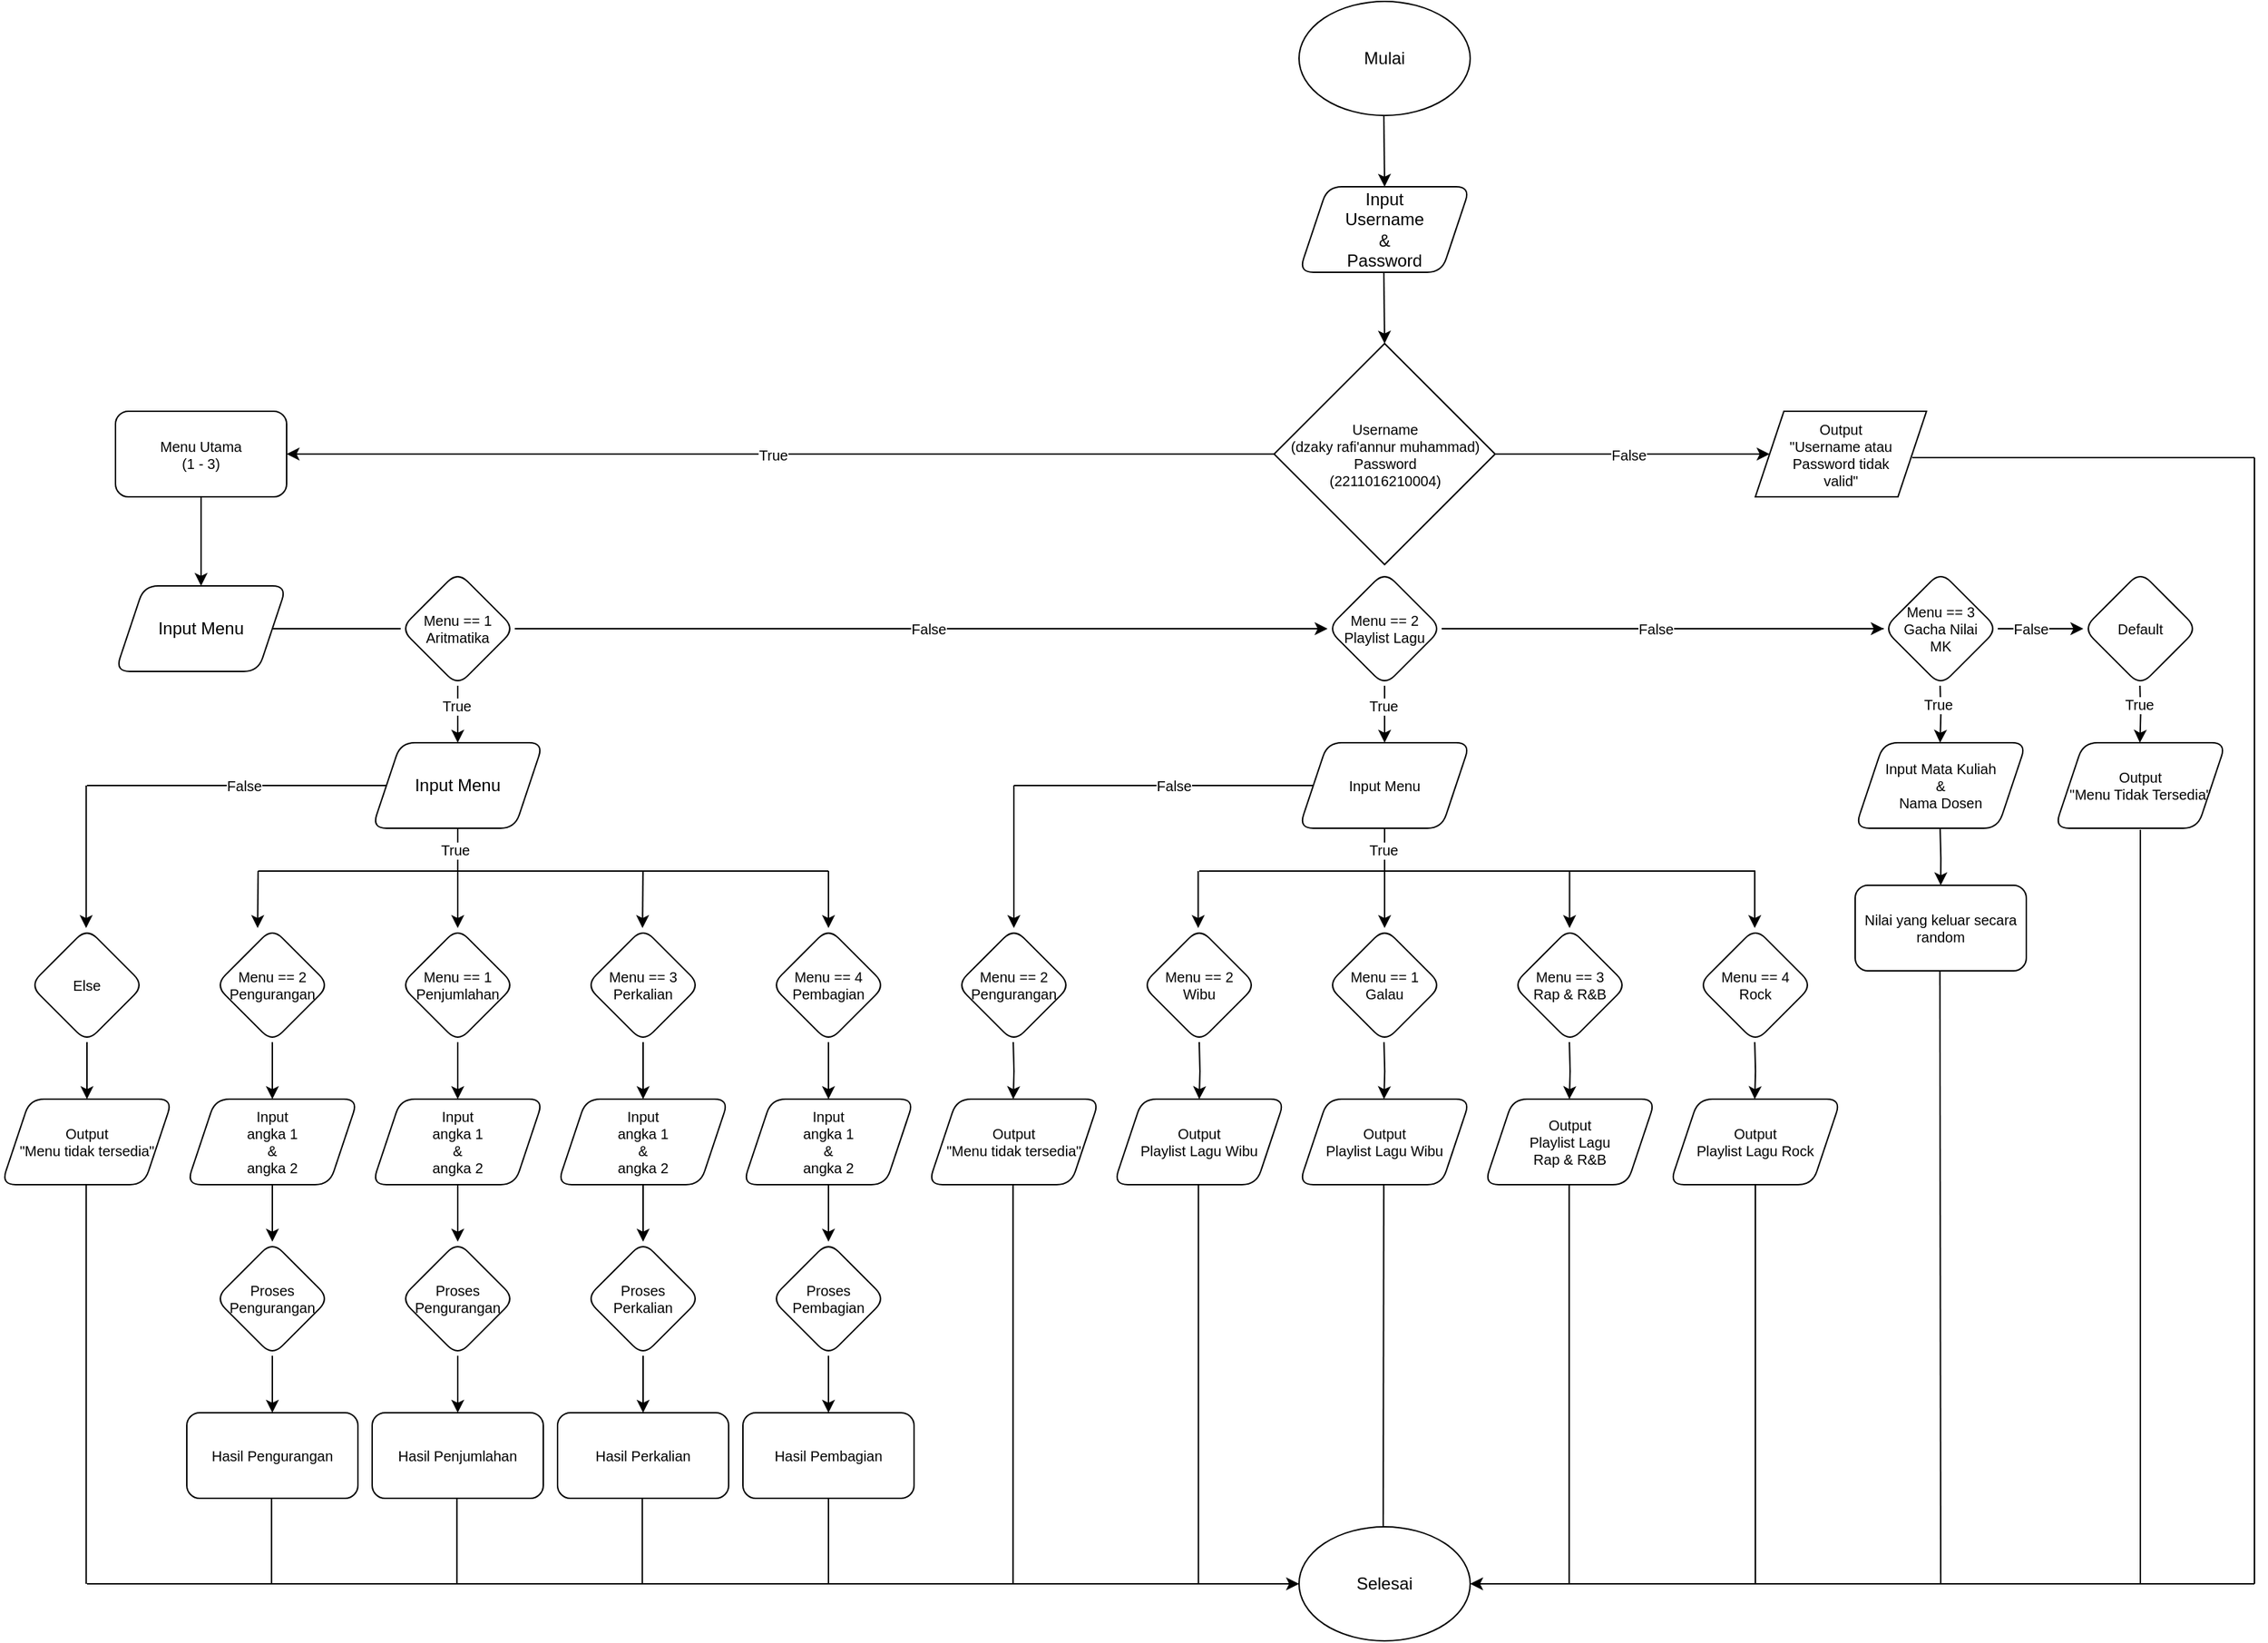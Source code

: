 <mxfile version="20.4.0" type="github">
  <diagram id="619u8XmQAOIZvu5HOyKQ" name="Page-1">
    <mxGraphModel dx="845" dy="1913" grid="1" gridSize="10" guides="1" tooltips="1" connect="1" arrows="1" fold="1" page="1" pageScale="1" pageWidth="850" pageHeight="1100" math="0" shadow="0">
      <root>
        <mxCell id="0" />
        <mxCell id="1" parent="0" />
        <mxCell id="bt_qDzs2_kp6tkQ8OhXv-4" value="Mulai" style="ellipse;whiteSpace=wrap;html=1;" vertex="1" parent="1">
          <mxGeometry x="1130" y="-1090" width="120" height="80" as="geometry" />
        </mxCell>
        <mxCell id="bt_qDzs2_kp6tkQ8OhXv-6" value="" style="endArrow=classic;html=1;rounded=0;" edge="1" parent="1">
          <mxGeometry width="50" height="50" relative="1" as="geometry">
            <mxPoint x="1189.47" y="-1010" as="sourcePoint" />
            <mxPoint x="1190" y="-960" as="targetPoint" />
          </mxGeometry>
        </mxCell>
        <mxCell id="bt_qDzs2_kp6tkQ8OhXv-85" value="" style="edgeStyle=orthogonalEdgeStyle;rounded=0;orthogonalLoop=1;jettySize=auto;html=1;fontSize=10;" edge="1" parent="1" source="bt_qDzs2_kp6tkQ8OhXv-7" target="bt_qDzs2_kp6tkQ8OhXv-11">
          <mxGeometry relative="1" as="geometry" />
        </mxCell>
        <mxCell id="bt_qDzs2_kp6tkQ8OhXv-172" value="True" style="edgeLabel;html=1;align=center;verticalAlign=middle;resizable=0;points=[];fontSize=10;" vertex="1" connectable="0" parent="bt_qDzs2_kp6tkQ8OhXv-85">
          <mxGeometry x="0.098" y="1" relative="1" as="geometry">
            <mxPoint x="28" y="-1" as="offset" />
          </mxGeometry>
        </mxCell>
        <mxCell id="bt_qDzs2_kp6tkQ8OhXv-177" value="" style="edgeStyle=orthogonalEdgeStyle;rounded=0;orthogonalLoop=1;jettySize=auto;html=1;fontSize=10;" edge="1" parent="1" source="bt_qDzs2_kp6tkQ8OhXv-7" target="bt_qDzs2_kp6tkQ8OhXv-176">
          <mxGeometry relative="1" as="geometry" />
        </mxCell>
        <mxCell id="bt_qDzs2_kp6tkQ8OhXv-179" value="&lt;font style=&quot;font-size: 10px;&quot;&gt;False&lt;/font&gt;" style="edgeLabel;html=1;align=center;verticalAlign=middle;resizable=0;points=[];fontSize=8;" vertex="1" connectable="0" parent="bt_qDzs2_kp6tkQ8OhXv-177">
          <mxGeometry x="0.091" y="-1" relative="1" as="geometry">
            <mxPoint x="-12" y="-1" as="offset" />
          </mxGeometry>
        </mxCell>
        <mxCell id="bt_qDzs2_kp6tkQ8OhXv-7" value="Username&lt;br&gt;(dzaky rafi&#39;annur muhammad)&lt;br&gt;Password&lt;br&gt;(2211016210004)" style="rhombus;whiteSpace=wrap;html=1;fontSize=10;" vertex="1" parent="1">
          <mxGeometry x="1112.5" y="-850" width="155" height="155" as="geometry" />
        </mxCell>
        <mxCell id="bt_qDzs2_kp6tkQ8OhXv-10" value="" style="endArrow=classic;html=1;rounded=0;" edge="1" parent="1">
          <mxGeometry width="50" height="50" relative="1" as="geometry">
            <mxPoint x="1189.47" y="-900" as="sourcePoint" />
            <mxPoint x="1190" y="-850" as="targetPoint" />
          </mxGeometry>
        </mxCell>
        <mxCell id="bt_qDzs2_kp6tkQ8OhXv-86" value="" style="edgeStyle=orthogonalEdgeStyle;rounded=0;orthogonalLoop=1;jettySize=auto;html=1;fontSize=10;" edge="1" parent="1" source="bt_qDzs2_kp6tkQ8OhXv-11" target="bt_qDzs2_kp6tkQ8OhXv-20">
          <mxGeometry relative="1" as="geometry" />
        </mxCell>
        <mxCell id="bt_qDzs2_kp6tkQ8OhXv-11" value="Menu Utama&lt;br&gt;(1 - 3)" style="rounded=1;whiteSpace=wrap;html=1;fontSize=10;" vertex="1" parent="1">
          <mxGeometry x="300" y="-802.5" width="120" height="60" as="geometry" />
        </mxCell>
        <mxCell id="bt_qDzs2_kp6tkQ8OhXv-20" value="&lt;span style=&quot;font-size: 12px;&quot;&gt;Input Menu&lt;/span&gt;" style="shape=parallelogram;perimeter=parallelogramPerimeter;whiteSpace=wrap;html=1;fixedSize=1;fontSize=10;rounded=1;" vertex="1" parent="1">
          <mxGeometry x="300" y="-680" width="120" height="60" as="geometry" />
        </mxCell>
        <mxCell id="bt_qDzs2_kp6tkQ8OhXv-22" value="&lt;span style=&quot;font-size: 12px;&quot;&gt;Input&lt;/span&gt;&lt;br style=&quot;font-size: 12px;&quot;&gt;&lt;span style=&quot;font-size: 12px;&quot;&gt;Username&lt;/span&gt;&lt;br style=&quot;font-size: 12px;&quot;&gt;&lt;span style=&quot;font-size: 12px;&quot;&gt;&amp;amp;&lt;/span&gt;&lt;br style=&quot;font-size: 12px;&quot;&gt;&lt;span style=&quot;font-size: 12px;&quot;&gt;Password&lt;/span&gt;" style="shape=parallelogram;perimeter=parallelogramPerimeter;whiteSpace=wrap;html=1;fixedSize=1;fontSize=10;rounded=1;" vertex="1" parent="1">
          <mxGeometry x="1130" y="-960" width="120" height="60" as="geometry" />
        </mxCell>
        <mxCell id="bt_qDzs2_kp6tkQ8OhXv-82" value="" style="edgeStyle=orthogonalEdgeStyle;rounded=0;orthogonalLoop=1;jettySize=auto;html=1;fontSize=10;" edge="1" parent="1" source="bt_qDzs2_kp6tkQ8OhXv-23" target="bt_qDzs2_kp6tkQ8OhXv-67">
          <mxGeometry relative="1" as="geometry" />
        </mxCell>
        <mxCell id="bt_qDzs2_kp6tkQ8OhXv-142" value="False" style="edgeLabel;html=1;align=center;verticalAlign=middle;resizable=0;points=[];fontSize=10;" vertex="1" connectable="0" parent="bt_qDzs2_kp6tkQ8OhXv-82">
          <mxGeometry x="-0.407" y="2" relative="1" as="geometry">
            <mxPoint x="121" y="2" as="offset" />
          </mxGeometry>
        </mxCell>
        <mxCell id="bt_qDzs2_kp6tkQ8OhXv-23" value="Menu == 1&lt;br&gt;Aritmatika" style="rhombus;whiteSpace=wrap;html=1;fontSize=10;rounded=1;" vertex="1" parent="1">
          <mxGeometry x="500" y="-690" width="80" height="80" as="geometry" />
        </mxCell>
        <mxCell id="bt_qDzs2_kp6tkQ8OhXv-71" value="" style="edgeStyle=orthogonalEdgeStyle;rounded=0;orthogonalLoop=1;jettySize=auto;html=1;fontSize=10;" edge="1" parent="1" source="bt_qDzs2_kp6tkQ8OhXv-67" target="bt_qDzs2_kp6tkQ8OhXv-70">
          <mxGeometry relative="1" as="geometry" />
        </mxCell>
        <mxCell id="bt_qDzs2_kp6tkQ8OhXv-168" value="" style="edgeStyle=orthogonalEdgeStyle;rounded=0;orthogonalLoop=1;jettySize=auto;html=1;fontSize=10;" edge="1" parent="1" source="bt_qDzs2_kp6tkQ8OhXv-70" target="bt_qDzs2_kp6tkQ8OhXv-167">
          <mxGeometry relative="1" as="geometry" />
        </mxCell>
        <mxCell id="bt_qDzs2_kp6tkQ8OhXv-173" value="False" style="edgeLabel;html=1;align=center;verticalAlign=middle;resizable=0;points=[];fontSize=10;" vertex="1" connectable="0" parent="bt_qDzs2_kp6tkQ8OhXv-168">
          <mxGeometry x="0.147" y="-4" relative="1" as="geometry">
            <mxPoint x="-12" y="-4" as="offset" />
          </mxGeometry>
        </mxCell>
        <mxCell id="bt_qDzs2_kp6tkQ8OhXv-70" value="Menu == 3&lt;br&gt;Gacha Nilai&lt;br&gt;MK" style="rhombus;whiteSpace=wrap;html=1;fontSize=10;rounded=1;" vertex="1" parent="1">
          <mxGeometry x="1540" y="-690" width="80" height="80" as="geometry" />
        </mxCell>
        <mxCell id="bt_qDzs2_kp6tkQ8OhXv-134" value="" style="edgeStyle=orthogonalEdgeStyle;rounded=0;orthogonalLoop=1;jettySize=auto;html=1;fontSize=10;" edge="1" parent="1" source="bt_qDzs2_kp6tkQ8OhXv-75" target="bt_qDzs2_kp6tkQ8OhXv-130">
          <mxGeometry relative="1" as="geometry" />
        </mxCell>
        <mxCell id="bt_qDzs2_kp6tkQ8OhXv-156" value="True" style="edgeLabel;html=1;align=center;verticalAlign=middle;resizable=0;points=[];fontSize=10;" vertex="1" connectable="0" parent="bt_qDzs2_kp6tkQ8OhXv-134">
          <mxGeometry x="0.386" y="-1" relative="1" as="geometry">
            <mxPoint y="-34" as="offset" />
          </mxGeometry>
        </mxCell>
        <mxCell id="bt_qDzs2_kp6tkQ8OhXv-75" value="Input Menu" style="shape=parallelogram;perimeter=parallelogramPerimeter;whiteSpace=wrap;html=1;fixedSize=1;fontSize=10;rounded=1;" vertex="1" parent="1">
          <mxGeometry x="1130" y="-570" width="120" height="60" as="geometry" />
        </mxCell>
        <mxCell id="bt_qDzs2_kp6tkQ8OhXv-77" value="Input Mata Kuliah&lt;br&gt;&amp;amp;&lt;br&gt;Nama Dosen" style="shape=parallelogram;perimeter=parallelogramPerimeter;whiteSpace=wrap;html=1;fixedSize=1;fontSize=10;rounded=1;" vertex="1" parent="1">
          <mxGeometry x="1520" y="-570" width="120" height="60" as="geometry" />
        </mxCell>
        <mxCell id="bt_qDzs2_kp6tkQ8OhXv-81" value="" style="edgeStyle=orthogonalEdgeStyle;rounded=0;orthogonalLoop=1;jettySize=auto;html=1;fontSize=10;" edge="1" parent="1" source="bt_qDzs2_kp6tkQ8OhXv-67" target="bt_qDzs2_kp6tkQ8OhXv-75">
          <mxGeometry relative="1" as="geometry" />
        </mxCell>
        <mxCell id="bt_qDzs2_kp6tkQ8OhXv-181" value="True" style="edgeLabel;html=1;align=center;verticalAlign=middle;resizable=0;points=[];fontSize=10;" vertex="1" connectable="0" parent="bt_qDzs2_kp6tkQ8OhXv-81">
          <mxGeometry x="-0.257" y="1" relative="1" as="geometry">
            <mxPoint x="-2" y="-1" as="offset" />
          </mxGeometry>
        </mxCell>
        <mxCell id="bt_qDzs2_kp6tkQ8OhXv-67" value="Menu == 2&lt;br&gt;Playlist Lagu" style="rhombus;whiteSpace=wrap;html=1;fontSize=10;rounded=1;" vertex="1" parent="1">
          <mxGeometry x="1150" y="-690" width="80" height="80" as="geometry" />
        </mxCell>
        <mxCell id="bt_qDzs2_kp6tkQ8OhXv-80" value="" style="edgeStyle=orthogonalEdgeStyle;rounded=0;orthogonalLoop=1;jettySize=auto;html=1;fontSize=10;endArrow=none;" edge="1" parent="1" source="bt_qDzs2_kp6tkQ8OhXv-70" target="bt_qDzs2_kp6tkQ8OhXv-67">
          <mxGeometry relative="1" as="geometry">
            <mxPoint x="840" y="-620" as="sourcePoint" />
            <mxPoint x="670" y="-370" as="targetPoint" />
          </mxGeometry>
        </mxCell>
        <mxCell id="bt_qDzs2_kp6tkQ8OhXv-143" value="False" style="edgeLabel;html=1;align=center;verticalAlign=middle;resizable=0;points=[];fontSize=10;" vertex="1" connectable="0" parent="bt_qDzs2_kp6tkQ8OhXv-80">
          <mxGeometry x="0.415" y="1" relative="1" as="geometry">
            <mxPoint x="59" y="-1" as="offset" />
          </mxGeometry>
        </mxCell>
        <mxCell id="bt_qDzs2_kp6tkQ8OhXv-89" value="" style="edgeStyle=orthogonalEdgeStyle;rounded=0;orthogonalLoop=1;jettySize=auto;html=1;fontSize=10;" edge="1" parent="1" source="bt_qDzs2_kp6tkQ8OhXv-87" target="bt_qDzs2_kp6tkQ8OhXv-88">
          <mxGeometry relative="1" as="geometry" />
        </mxCell>
        <mxCell id="bt_qDzs2_kp6tkQ8OhXv-145" value="True" style="edgeLabel;html=1;align=center;verticalAlign=middle;resizable=0;points=[];fontSize=10;" vertex="1" connectable="0" parent="bt_qDzs2_kp6tkQ8OhXv-89">
          <mxGeometry x="0.301" y="1" relative="1" as="geometry">
            <mxPoint x="-3" y="-31" as="offset" />
          </mxGeometry>
        </mxCell>
        <mxCell id="bt_qDzs2_kp6tkQ8OhXv-87" value="&lt;span style=&quot;font-size: 12px;&quot;&gt;Input Menu&lt;/span&gt;" style="shape=parallelogram;perimeter=parallelogramPerimeter;whiteSpace=wrap;html=1;fixedSize=1;fontSize=10;rounded=1;" vertex="1" parent="1">
          <mxGeometry x="480" y="-570" width="120" height="60" as="geometry" />
        </mxCell>
        <mxCell id="bt_qDzs2_kp6tkQ8OhXv-109" value="" style="edgeStyle=orthogonalEdgeStyle;rounded=0;orthogonalLoop=1;jettySize=auto;html=1;fontSize=10;" edge="1" parent="1" source="bt_qDzs2_kp6tkQ8OhXv-88" target="bt_qDzs2_kp6tkQ8OhXv-106">
          <mxGeometry relative="1" as="geometry" />
        </mxCell>
        <mxCell id="bt_qDzs2_kp6tkQ8OhXv-88" value="Menu == 1&lt;br&gt;Penjumlahan" style="rhombus;whiteSpace=wrap;html=1;fontSize=10;rounded=1;" vertex="1" parent="1">
          <mxGeometry x="500" y="-440" width="80" height="80" as="geometry" />
        </mxCell>
        <mxCell id="bt_qDzs2_kp6tkQ8OhXv-105" value="" style="edgeStyle=orthogonalEdgeStyle;rounded=0;orthogonalLoop=1;jettySize=auto;html=1;fontSize=10;" edge="1" parent="1" source="bt_qDzs2_kp6tkQ8OhXv-90" target="bt_qDzs2_kp6tkQ8OhXv-104">
          <mxGeometry relative="1" as="geometry" />
        </mxCell>
        <mxCell id="bt_qDzs2_kp6tkQ8OhXv-90" value="Menu == 2&lt;br&gt;Pengurangan" style="rhombus;whiteSpace=wrap;html=1;fontSize=10;rounded=1;" vertex="1" parent="1">
          <mxGeometry x="370" y="-440" width="80" height="80" as="geometry" />
        </mxCell>
        <mxCell id="bt_qDzs2_kp6tkQ8OhXv-110" value="" style="edgeStyle=orthogonalEdgeStyle;rounded=0;orthogonalLoop=1;jettySize=auto;html=1;fontSize=10;" edge="1" parent="1" source="bt_qDzs2_kp6tkQ8OhXv-91" target="bt_qDzs2_kp6tkQ8OhXv-107">
          <mxGeometry relative="1" as="geometry" />
        </mxCell>
        <mxCell id="bt_qDzs2_kp6tkQ8OhXv-91" value="Menu == 3&lt;br&gt;Perkalian" style="rhombus;whiteSpace=wrap;html=1;fontSize=10;rounded=1;" vertex="1" parent="1">
          <mxGeometry x="630" y="-440" width="80" height="80" as="geometry" />
        </mxCell>
        <mxCell id="bt_qDzs2_kp6tkQ8OhXv-147" value="" style="edgeStyle=orthogonalEdgeStyle;rounded=0;orthogonalLoop=1;jettySize=auto;html=1;fontSize=10;" edge="1" parent="1" source="bt_qDzs2_kp6tkQ8OhXv-92" target="bt_qDzs2_kp6tkQ8OhXv-146">
          <mxGeometry relative="1" as="geometry" />
        </mxCell>
        <mxCell id="bt_qDzs2_kp6tkQ8OhXv-92" value="Else" style="rhombus;whiteSpace=wrap;html=1;fontSize=10;rounded=1;" vertex="1" parent="1">
          <mxGeometry x="240" y="-440" width="80" height="80" as="geometry" />
        </mxCell>
        <mxCell id="bt_qDzs2_kp6tkQ8OhXv-111" value="" style="edgeStyle=orthogonalEdgeStyle;rounded=0;orthogonalLoop=1;jettySize=auto;html=1;fontSize=10;" edge="1" parent="1" source="bt_qDzs2_kp6tkQ8OhXv-93" target="bt_qDzs2_kp6tkQ8OhXv-108">
          <mxGeometry relative="1" as="geometry" />
        </mxCell>
        <mxCell id="bt_qDzs2_kp6tkQ8OhXv-93" value="Menu == 4&lt;br&gt;Pembagian" style="rhombus;whiteSpace=wrap;html=1;fontSize=10;rounded=1;" vertex="1" parent="1">
          <mxGeometry x="760" y="-440" width="80" height="80" as="geometry" />
        </mxCell>
        <mxCell id="bt_qDzs2_kp6tkQ8OhXv-94" value="" style="endArrow=none;html=1;rounded=0;fontSize=10;" edge="1" parent="1">
          <mxGeometry width="50" height="50" relative="1" as="geometry">
            <mxPoint x="400" y="-480" as="sourcePoint" />
            <mxPoint x="800" y="-480" as="targetPoint" />
          </mxGeometry>
        </mxCell>
        <mxCell id="bt_qDzs2_kp6tkQ8OhXv-96" value="" style="endArrow=classic;html=1;rounded=0;fontSize=10;entryX=0.5;entryY=0;entryDx=0;entryDy=0;" edge="1" parent="1" target="bt_qDzs2_kp6tkQ8OhXv-93">
          <mxGeometry width="50" height="50" relative="1" as="geometry">
            <mxPoint x="800" y="-480" as="sourcePoint" />
            <mxPoint x="860" y="-590" as="targetPoint" />
          </mxGeometry>
        </mxCell>
        <mxCell id="bt_qDzs2_kp6tkQ8OhXv-97" value="" style="endArrow=classic;html=1;rounded=0;fontSize=10;entryX=0.5;entryY=0;entryDx=0;entryDy=0;" edge="1" parent="1">
          <mxGeometry width="50" height="50" relative="1" as="geometry">
            <mxPoint x="669.92" y="-480" as="sourcePoint" />
            <mxPoint x="669.58" y="-440" as="targetPoint" />
          </mxGeometry>
        </mxCell>
        <mxCell id="bt_qDzs2_kp6tkQ8OhXv-98" value="" style="endArrow=classic;html=1;rounded=0;fontSize=10;entryX=0.5;entryY=0;entryDx=0;entryDy=0;" edge="1" parent="1">
          <mxGeometry width="50" height="50" relative="1" as="geometry">
            <mxPoint x="400" y="-480" as="sourcePoint" />
            <mxPoint x="399.66" y="-440" as="targetPoint" />
          </mxGeometry>
        </mxCell>
        <mxCell id="bt_qDzs2_kp6tkQ8OhXv-99" value="" style="endArrow=none;html=1;rounded=0;fontSize=10;" edge="1" parent="1">
          <mxGeometry width="50" height="50" relative="1" as="geometry">
            <mxPoint x="280" y="-540" as="sourcePoint" />
            <mxPoint x="490" y="-540" as="targetPoint" />
          </mxGeometry>
        </mxCell>
        <mxCell id="bt_qDzs2_kp6tkQ8OhXv-144" value="False" style="edgeLabel;html=1;align=center;verticalAlign=middle;resizable=0;points=[];fontSize=10;" vertex="1" connectable="0" parent="bt_qDzs2_kp6tkQ8OhXv-99">
          <mxGeometry x="0.407" y="-1" relative="1" as="geometry">
            <mxPoint x="-38" y="-1" as="offset" />
          </mxGeometry>
        </mxCell>
        <mxCell id="bt_qDzs2_kp6tkQ8OhXv-100" value="" style="endArrow=classic;html=1;rounded=0;fontSize=10;entryX=0.5;entryY=0;entryDx=0;entryDy=0;" edge="1" parent="1">
          <mxGeometry width="50" height="50" relative="1" as="geometry">
            <mxPoint x="279.41" y="-540.0" as="sourcePoint" />
            <mxPoint x="279.41" y="-440" as="targetPoint" />
          </mxGeometry>
        </mxCell>
        <mxCell id="bt_qDzs2_kp6tkQ8OhXv-113" value="" style="edgeStyle=orthogonalEdgeStyle;rounded=0;orthogonalLoop=1;jettySize=auto;html=1;fontSize=10;" edge="1" parent="1" source="bt_qDzs2_kp6tkQ8OhXv-104" target="bt_qDzs2_kp6tkQ8OhXv-112">
          <mxGeometry relative="1" as="geometry" />
        </mxCell>
        <mxCell id="bt_qDzs2_kp6tkQ8OhXv-104" value="Input&lt;br&gt;angka 1&lt;br&gt;&amp;amp;&lt;br&gt;angka 2" style="shape=parallelogram;perimeter=parallelogramPerimeter;whiteSpace=wrap;html=1;fixedSize=1;fontSize=10;rounded=1;" vertex="1" parent="1">
          <mxGeometry x="350" y="-320" width="120" height="60" as="geometry" />
        </mxCell>
        <mxCell id="bt_qDzs2_kp6tkQ8OhXv-115" value="" style="edgeStyle=orthogonalEdgeStyle;rounded=0;orthogonalLoop=1;jettySize=auto;html=1;fontSize=10;" edge="1" parent="1" source="bt_qDzs2_kp6tkQ8OhXv-106" target="bt_qDzs2_kp6tkQ8OhXv-114">
          <mxGeometry relative="1" as="geometry" />
        </mxCell>
        <mxCell id="bt_qDzs2_kp6tkQ8OhXv-106" value="Input&lt;br&gt;angka 1&lt;br&gt;&amp;amp;&lt;br&gt;angka 2" style="shape=parallelogram;perimeter=parallelogramPerimeter;whiteSpace=wrap;html=1;fixedSize=1;fontSize=10;rounded=1;" vertex="1" parent="1">
          <mxGeometry x="480" y="-320" width="120" height="60" as="geometry" />
        </mxCell>
        <mxCell id="bt_qDzs2_kp6tkQ8OhXv-118" value="" style="edgeStyle=orthogonalEdgeStyle;rounded=0;orthogonalLoop=1;jettySize=auto;html=1;fontSize=10;" edge="1" parent="1" source="bt_qDzs2_kp6tkQ8OhXv-107" target="bt_qDzs2_kp6tkQ8OhXv-116">
          <mxGeometry relative="1" as="geometry" />
        </mxCell>
        <mxCell id="bt_qDzs2_kp6tkQ8OhXv-107" value="Input&lt;br&gt;angka 1&lt;br&gt;&amp;amp;&lt;br&gt;angka 2" style="shape=parallelogram;perimeter=parallelogramPerimeter;whiteSpace=wrap;html=1;fixedSize=1;fontSize=10;rounded=1;" vertex="1" parent="1">
          <mxGeometry x="610" y="-320" width="120" height="60" as="geometry" />
        </mxCell>
        <mxCell id="bt_qDzs2_kp6tkQ8OhXv-119" value="" style="edgeStyle=orthogonalEdgeStyle;rounded=0;orthogonalLoop=1;jettySize=auto;html=1;fontSize=10;" edge="1" parent="1" source="bt_qDzs2_kp6tkQ8OhXv-108" target="bt_qDzs2_kp6tkQ8OhXv-117">
          <mxGeometry relative="1" as="geometry" />
        </mxCell>
        <mxCell id="bt_qDzs2_kp6tkQ8OhXv-108" value="Input&lt;br&gt;angka 1&lt;br&gt;&amp;amp;&lt;br&gt;angka 2" style="shape=parallelogram;perimeter=parallelogramPerimeter;whiteSpace=wrap;html=1;fixedSize=1;fontSize=10;rounded=1;" vertex="1" parent="1">
          <mxGeometry x="740" y="-320" width="120" height="60" as="geometry" />
        </mxCell>
        <mxCell id="bt_qDzs2_kp6tkQ8OhXv-121" value="" style="edgeStyle=orthogonalEdgeStyle;rounded=0;orthogonalLoop=1;jettySize=auto;html=1;fontSize=10;" edge="1" parent="1" source="bt_qDzs2_kp6tkQ8OhXv-112">
          <mxGeometry relative="1" as="geometry">
            <mxPoint x="410" y="-100" as="targetPoint" />
          </mxGeometry>
        </mxCell>
        <mxCell id="bt_qDzs2_kp6tkQ8OhXv-112" value="Proses&lt;br&gt;Pengurangan" style="rhombus;whiteSpace=wrap;html=1;fontSize=10;rounded=1;" vertex="1" parent="1">
          <mxGeometry x="370" y="-220" width="80" height="80" as="geometry" />
        </mxCell>
        <mxCell id="bt_qDzs2_kp6tkQ8OhXv-125" value="" style="edgeStyle=orthogonalEdgeStyle;rounded=0;orthogonalLoop=1;jettySize=auto;html=1;fontSize=10;" edge="1" parent="1" source="bt_qDzs2_kp6tkQ8OhXv-114">
          <mxGeometry relative="1" as="geometry">
            <mxPoint x="540" y="-100" as="targetPoint" />
          </mxGeometry>
        </mxCell>
        <mxCell id="bt_qDzs2_kp6tkQ8OhXv-114" value="Proses&lt;br&gt;Pengurangan" style="rhombus;whiteSpace=wrap;html=1;fontSize=10;rounded=1;" vertex="1" parent="1">
          <mxGeometry x="500" y="-220" width="80" height="80" as="geometry" />
        </mxCell>
        <mxCell id="bt_qDzs2_kp6tkQ8OhXv-126" value="" style="edgeStyle=orthogonalEdgeStyle;rounded=0;orthogonalLoop=1;jettySize=auto;html=1;fontSize=10;" edge="1" parent="1" source="bt_qDzs2_kp6tkQ8OhXv-116">
          <mxGeometry relative="1" as="geometry">
            <mxPoint x="670" y="-100" as="targetPoint" />
          </mxGeometry>
        </mxCell>
        <mxCell id="bt_qDzs2_kp6tkQ8OhXv-116" value="Proses&lt;br&gt;Perkalian" style="rhombus;whiteSpace=wrap;html=1;fontSize=10;rounded=1;" vertex="1" parent="1">
          <mxGeometry x="630" y="-220" width="80" height="80" as="geometry" />
        </mxCell>
        <mxCell id="bt_qDzs2_kp6tkQ8OhXv-127" value="" style="edgeStyle=orthogonalEdgeStyle;rounded=0;orthogonalLoop=1;jettySize=auto;html=1;fontSize=10;" edge="1" parent="1" source="bt_qDzs2_kp6tkQ8OhXv-117">
          <mxGeometry relative="1" as="geometry">
            <mxPoint x="800" y="-100" as="targetPoint" />
          </mxGeometry>
        </mxCell>
        <mxCell id="bt_qDzs2_kp6tkQ8OhXv-117" value="Proses&lt;br&gt;Pembagian" style="rhombus;whiteSpace=wrap;html=1;fontSize=10;rounded=1;" vertex="1" parent="1">
          <mxGeometry x="760" y="-220" width="80" height="80" as="geometry" />
        </mxCell>
        <mxCell id="bt_qDzs2_kp6tkQ8OhXv-120" value="Hasil Pengurangan" style="whiteSpace=wrap;html=1;fontSize=10;rounded=1;" vertex="1" parent="1">
          <mxGeometry x="350" y="-100" width="120" height="60" as="geometry" />
        </mxCell>
        <mxCell id="bt_qDzs2_kp6tkQ8OhXv-122" value="Hasil Penjumlahan" style="whiteSpace=wrap;html=1;fontSize=10;rounded=1;" vertex="1" parent="1">
          <mxGeometry x="480" y="-100" width="120" height="60" as="geometry" />
        </mxCell>
        <mxCell id="bt_qDzs2_kp6tkQ8OhXv-123" value="Hasil Perkalian" style="whiteSpace=wrap;html=1;fontSize=10;rounded=1;" vertex="1" parent="1">
          <mxGeometry x="610" y="-100" width="120" height="60" as="geometry" />
        </mxCell>
        <mxCell id="bt_qDzs2_kp6tkQ8OhXv-124" value="Hasil Pembagian" style="whiteSpace=wrap;html=1;fontSize=10;rounded=1;" vertex="1" parent="1">
          <mxGeometry x="740" y="-100" width="120" height="60" as="geometry" />
        </mxCell>
        <mxCell id="bt_qDzs2_kp6tkQ8OhXv-129" value="" style="endArrow=classic;html=1;rounded=0;fontSize=10;entryX=0.5;entryY=0;entryDx=0;entryDy=0;" edge="1" parent="1" target="bt_qDzs2_kp6tkQ8OhXv-87">
          <mxGeometry width="50" height="50" relative="1" as="geometry">
            <mxPoint x="540" y="-610" as="sourcePoint" />
            <mxPoint x="590" y="-660" as="targetPoint" />
          </mxGeometry>
        </mxCell>
        <mxCell id="bt_qDzs2_kp6tkQ8OhXv-180" value="True" style="edgeLabel;html=1;align=center;verticalAlign=middle;resizable=0;points=[];fontSize=10;" vertex="1" connectable="0" parent="bt_qDzs2_kp6tkQ8OhXv-129">
          <mxGeometry x="-0.3" y="1" relative="1" as="geometry">
            <mxPoint x="-2" as="offset" />
          </mxGeometry>
        </mxCell>
        <mxCell id="bt_qDzs2_kp6tkQ8OhXv-130" value="Menu == 1&lt;br&gt;Galau" style="rhombus;whiteSpace=wrap;html=1;fontSize=10;rounded=1;" vertex="1" parent="1">
          <mxGeometry x="1150" y="-440" width="80" height="80" as="geometry" />
        </mxCell>
        <mxCell id="bt_qDzs2_kp6tkQ8OhXv-131" value="Menu == 2&lt;br&gt;Wibu" style="rhombus;whiteSpace=wrap;html=1;fontSize=10;rounded=1;" vertex="1" parent="1">
          <mxGeometry x="1020" y="-440" width="80" height="80" as="geometry" />
        </mxCell>
        <mxCell id="bt_qDzs2_kp6tkQ8OhXv-132" value="Menu == 3&lt;br&gt;Rap &amp;amp; R&amp;amp;B" style="rhombus;whiteSpace=wrap;html=1;fontSize=10;rounded=1;" vertex="1" parent="1">
          <mxGeometry x="1280" y="-440" width="80" height="80" as="geometry" />
        </mxCell>
        <mxCell id="bt_qDzs2_kp6tkQ8OhXv-133" value="Menu == 4&lt;br&gt;Rock" style="rhombus;whiteSpace=wrap;html=1;fontSize=10;rounded=1;" vertex="1" parent="1">
          <mxGeometry x="1410" y="-440" width="80" height="80" as="geometry" />
        </mxCell>
        <mxCell id="bt_qDzs2_kp6tkQ8OhXv-135" value="" style="endArrow=none;html=1;rounded=0;fontSize=10;" edge="1" parent="1">
          <mxGeometry width="50" height="50" relative="1" as="geometry">
            <mxPoint x="1060" y="-480" as="sourcePoint" />
            <mxPoint x="1450" y="-480.0" as="targetPoint" />
          </mxGeometry>
        </mxCell>
        <mxCell id="bt_qDzs2_kp6tkQ8OhXv-136" value="" style="endArrow=classic;html=1;rounded=0;fontSize=10;entryX=0.5;entryY=0;entryDx=0;entryDy=0;" edge="1" parent="1">
          <mxGeometry width="50" height="50" relative="1" as="geometry">
            <mxPoint x="1059.26" y="-480.0" as="sourcePoint" />
            <mxPoint x="1059.26" y="-440.0" as="targetPoint" />
          </mxGeometry>
        </mxCell>
        <mxCell id="bt_qDzs2_kp6tkQ8OhXv-137" value="" style="endArrow=classic;html=1;rounded=0;fontSize=10;entryX=0.5;entryY=0;entryDx=0;entryDy=0;" edge="1" parent="1">
          <mxGeometry width="50" height="50" relative="1" as="geometry">
            <mxPoint x="1319.71" y="-480.0" as="sourcePoint" />
            <mxPoint x="1319.71" y="-440.0" as="targetPoint" />
          </mxGeometry>
        </mxCell>
        <mxCell id="bt_qDzs2_kp6tkQ8OhXv-138" value="" style="endArrow=classic;html=1;rounded=0;fontSize=10;entryX=0.5;entryY=0;entryDx=0;entryDy=0;" edge="1" parent="1">
          <mxGeometry width="50" height="50" relative="1" as="geometry">
            <mxPoint x="1449.57" y="-480.0" as="sourcePoint" />
            <mxPoint x="1449.57" y="-440.0" as="targetPoint" />
          </mxGeometry>
        </mxCell>
        <mxCell id="bt_qDzs2_kp6tkQ8OhXv-139" value="Menu == 2&lt;br&gt;Pengurangan" style="rhombus;whiteSpace=wrap;html=1;fontSize=10;rounded=1;" vertex="1" parent="1">
          <mxGeometry x="890" y="-440" width="80" height="80" as="geometry" />
        </mxCell>
        <mxCell id="bt_qDzs2_kp6tkQ8OhXv-146" value="Output&lt;br&gt;&quot;Menu tidak tersedia&quot;" style="shape=parallelogram;perimeter=parallelogramPerimeter;whiteSpace=wrap;html=1;fixedSize=1;fontSize=10;rounded=1;" vertex="1" parent="1">
          <mxGeometry x="220" y="-320" width="120" height="60" as="geometry" />
        </mxCell>
        <mxCell id="bt_qDzs2_kp6tkQ8OhXv-148" value="Output&lt;br&gt;&quot;Menu tidak tersedia&quot;" style="shape=parallelogram;perimeter=parallelogramPerimeter;whiteSpace=wrap;html=1;fixedSize=1;fontSize=10;rounded=1;" vertex="1" parent="1">
          <mxGeometry x="870" y="-320" width="120" height="60" as="geometry" />
        </mxCell>
        <mxCell id="bt_qDzs2_kp6tkQ8OhXv-150" value="" style="edgeStyle=orthogonalEdgeStyle;rounded=0;orthogonalLoop=1;jettySize=auto;html=1;fontSize=10;" edge="1" parent="1">
          <mxGeometry relative="1" as="geometry">
            <mxPoint x="929.57" y="-360" as="sourcePoint" />
            <mxPoint x="929.57" y="-320" as="targetPoint" />
          </mxGeometry>
        </mxCell>
        <mxCell id="bt_qDzs2_kp6tkQ8OhXv-151" value="" style="edgeStyle=orthogonalEdgeStyle;rounded=0;orthogonalLoop=1;jettySize=auto;html=1;fontSize=10;" edge="1" parent="1">
          <mxGeometry relative="1" as="geometry">
            <mxPoint x="1060.0" y="-360" as="sourcePoint" />
            <mxPoint x="1060.0" y="-320" as="targetPoint" />
          </mxGeometry>
        </mxCell>
        <mxCell id="bt_qDzs2_kp6tkQ8OhXv-152" value="Output&lt;br&gt;Playlist Lagu Wibu" style="shape=parallelogram;perimeter=parallelogramPerimeter;whiteSpace=wrap;html=1;fixedSize=1;fontSize=10;rounded=1;" vertex="1" parent="1">
          <mxGeometry x="1000" y="-320" width="120" height="60" as="geometry" />
        </mxCell>
        <mxCell id="bt_qDzs2_kp6tkQ8OhXv-153" value="" style="endArrow=none;html=1;rounded=0;fontSize=10;entryX=0;entryY=0.5;entryDx=0;entryDy=0;" edge="1" parent="1" target="bt_qDzs2_kp6tkQ8OhXv-75">
          <mxGeometry width="50" height="50" relative="1" as="geometry">
            <mxPoint x="930" y="-540" as="sourcePoint" />
            <mxPoint x="1120" y="-540" as="targetPoint" />
          </mxGeometry>
        </mxCell>
        <mxCell id="bt_qDzs2_kp6tkQ8OhXv-155" value="False" style="edgeLabel;html=1;align=center;verticalAlign=middle;resizable=0;points=[];fontSize=10;" vertex="1" connectable="0" parent="bt_qDzs2_kp6tkQ8OhXv-153">
          <mxGeometry x="0.191" relative="1" as="geometry">
            <mxPoint x="-13" as="offset" />
          </mxGeometry>
        </mxCell>
        <mxCell id="bt_qDzs2_kp6tkQ8OhXv-154" value="" style="endArrow=classic;html=1;rounded=0;fontSize=10;" edge="1" parent="1" target="bt_qDzs2_kp6tkQ8OhXv-139">
          <mxGeometry width="50" height="50" relative="1" as="geometry">
            <mxPoint x="930" y="-540" as="sourcePoint" />
            <mxPoint x="1060" y="-410" as="targetPoint" />
          </mxGeometry>
        </mxCell>
        <mxCell id="bt_qDzs2_kp6tkQ8OhXv-157" value="Output&lt;br&gt;Playlist Lagu Wibu" style="shape=parallelogram;perimeter=parallelogramPerimeter;whiteSpace=wrap;html=1;fixedSize=1;fontSize=10;rounded=1;" vertex="1" parent="1">
          <mxGeometry x="1130" y="-320" width="120" height="60" as="geometry" />
        </mxCell>
        <mxCell id="bt_qDzs2_kp6tkQ8OhXv-158" value="" style="edgeStyle=orthogonalEdgeStyle;rounded=0;orthogonalLoop=1;jettySize=auto;html=1;fontSize=10;" edge="1" parent="1">
          <mxGeometry relative="1" as="geometry">
            <mxPoint x="1189.57" y="-360" as="sourcePoint" />
            <mxPoint x="1189.57" y="-320" as="targetPoint" />
          </mxGeometry>
        </mxCell>
        <mxCell id="bt_qDzs2_kp6tkQ8OhXv-159" value="Output&lt;br&gt;Playlist Lagu&lt;br&gt;Rap &amp;amp; R&amp;amp;B" style="shape=parallelogram;perimeter=parallelogramPerimeter;whiteSpace=wrap;html=1;fixedSize=1;fontSize=10;rounded=1;" vertex="1" parent="1">
          <mxGeometry x="1260" y="-320" width="120" height="60" as="geometry" />
        </mxCell>
        <mxCell id="bt_qDzs2_kp6tkQ8OhXv-161" value="" style="edgeStyle=orthogonalEdgeStyle;rounded=0;orthogonalLoop=1;jettySize=auto;html=1;fontSize=10;" edge="1" parent="1">
          <mxGeometry relative="1" as="geometry">
            <mxPoint x="1319.57" y="-360" as="sourcePoint" />
            <mxPoint x="1319.57" y="-320" as="targetPoint" />
          </mxGeometry>
        </mxCell>
        <mxCell id="bt_qDzs2_kp6tkQ8OhXv-162" value="" style="edgeStyle=orthogonalEdgeStyle;rounded=0;orthogonalLoop=1;jettySize=auto;html=1;fontSize=10;" edge="1" parent="1">
          <mxGeometry relative="1" as="geometry">
            <mxPoint x="1449.57" y="-360" as="sourcePoint" />
            <mxPoint x="1449.57" y="-320" as="targetPoint" />
          </mxGeometry>
        </mxCell>
        <mxCell id="bt_qDzs2_kp6tkQ8OhXv-163" value="Output&lt;br&gt;Playlist Lagu Rock" style="shape=parallelogram;perimeter=parallelogramPerimeter;whiteSpace=wrap;html=1;fixedSize=1;fontSize=10;rounded=1;" vertex="1" parent="1">
          <mxGeometry x="1390" y="-320" width="120" height="60" as="geometry" />
        </mxCell>
        <mxCell id="bt_qDzs2_kp6tkQ8OhXv-164" value="" style="edgeStyle=orthogonalEdgeStyle;rounded=0;orthogonalLoop=1;jettySize=auto;html=1;fontSize=10;" edge="1" parent="1">
          <mxGeometry relative="1" as="geometry">
            <mxPoint x="1579.57" y="-610.0" as="sourcePoint" />
            <mxPoint x="1579.57" y="-570" as="targetPoint" />
          </mxGeometry>
        </mxCell>
        <mxCell id="bt_qDzs2_kp6tkQ8OhXv-214" value="True" style="edgeLabel;html=1;align=center;verticalAlign=middle;resizable=0;points=[];fontSize=10;" vertex="1" connectable="0" parent="bt_qDzs2_kp6tkQ8OhXv-164">
          <mxGeometry x="0.172" y="-1" relative="1" as="geometry">
            <mxPoint x="-1" y="-10" as="offset" />
          </mxGeometry>
        </mxCell>
        <mxCell id="bt_qDzs2_kp6tkQ8OhXv-166" value="" style="endArrow=none;html=1;rounded=0;fontSize=10;" edge="1" parent="1" source="bt_qDzs2_kp6tkQ8OhXv-20">
          <mxGeometry width="50" height="50" relative="1" as="geometry">
            <mxPoint x="450" y="-600" as="sourcePoint" />
            <mxPoint x="500" y="-650" as="targetPoint" />
          </mxGeometry>
        </mxCell>
        <mxCell id="bt_qDzs2_kp6tkQ8OhXv-167" value="Default" style="rhombus;whiteSpace=wrap;html=1;fontSize=10;rounded=1;" vertex="1" parent="1">
          <mxGeometry x="1680" y="-690" width="80" height="80" as="geometry" />
        </mxCell>
        <mxCell id="bt_qDzs2_kp6tkQ8OhXv-169" value="Output&lt;br&gt;&quot;Menu Tidak Tersedia&quot;" style="shape=parallelogram;perimeter=parallelogramPerimeter;whiteSpace=wrap;html=1;fixedSize=1;fontSize=10;rounded=1;" vertex="1" parent="1">
          <mxGeometry x="1660" y="-570" width="120" height="60" as="geometry" />
        </mxCell>
        <mxCell id="bt_qDzs2_kp6tkQ8OhXv-170" value="Nilai yang keluar secara&lt;br&gt;random" style="whiteSpace=wrap;html=1;fontSize=10;rounded=1;" vertex="1" parent="1">
          <mxGeometry x="1520" y="-470" width="120" height="60" as="geometry" />
        </mxCell>
        <mxCell id="bt_qDzs2_kp6tkQ8OhXv-171" value="" style="edgeStyle=orthogonalEdgeStyle;rounded=0;orthogonalLoop=1;jettySize=auto;html=1;fontSize=10;entryX=0.5;entryY=0;entryDx=0;entryDy=0;" edge="1" parent="1" target="bt_qDzs2_kp6tkQ8OhXv-170">
          <mxGeometry relative="1" as="geometry">
            <mxPoint x="1579.57" y="-510.0" as="sourcePoint" />
            <mxPoint x="1579.57" y="-470" as="targetPoint" />
          </mxGeometry>
        </mxCell>
        <mxCell id="bt_qDzs2_kp6tkQ8OhXv-175" value="" style="edgeStyle=orthogonalEdgeStyle;rounded=0;orthogonalLoop=1;jettySize=auto;html=1;fontSize=10;" edge="1" parent="1">
          <mxGeometry relative="1" as="geometry">
            <mxPoint x="1719.67" y="-610.0" as="sourcePoint" />
            <mxPoint x="1719.67" y="-570" as="targetPoint" />
          </mxGeometry>
        </mxCell>
        <mxCell id="bt_qDzs2_kp6tkQ8OhXv-215" value="True" style="edgeLabel;html=1;align=center;verticalAlign=middle;resizable=0;points=[];fontSize=10;" vertex="1" connectable="0" parent="bt_qDzs2_kp6tkQ8OhXv-175">
          <mxGeometry x="0.22" relative="1" as="geometry">
            <mxPoint x="-1" y="-11" as="offset" />
          </mxGeometry>
        </mxCell>
        <mxCell id="bt_qDzs2_kp6tkQ8OhXv-176" value="Output&lt;br&gt;&quot;Username atau Password tidak&lt;br&gt;valid&quot;" style="shape=parallelogram;perimeter=parallelogramPerimeter;whiteSpace=wrap;html=1;fixedSize=1;fontSize=10;" vertex="1" parent="1">
          <mxGeometry x="1450" y="-802.5" width="120" height="60" as="geometry" />
        </mxCell>
        <mxCell id="bt_qDzs2_kp6tkQ8OhXv-182" value="Selesai" style="ellipse;whiteSpace=wrap;html=1;" vertex="1" parent="1">
          <mxGeometry x="1130" y="-20" width="120" height="80" as="geometry" />
        </mxCell>
        <mxCell id="bt_qDzs2_kp6tkQ8OhXv-200" value="" style="endArrow=none;html=1;rounded=0;fontSize=10;" edge="1" parent="1">
          <mxGeometry width="50" height="50" relative="1" as="geometry">
            <mxPoint x="1720" y="-509.0" as="sourcePoint" />
            <mxPoint x="1720" y="20" as="targetPoint" />
          </mxGeometry>
        </mxCell>
        <mxCell id="bt_qDzs2_kp6tkQ8OhXv-201" value="" style="endArrow=classic;html=1;rounded=0;fontSize=10;entryX=1;entryY=0.5;entryDx=0;entryDy=0;" edge="1" parent="1" target="bt_qDzs2_kp6tkQ8OhXv-182">
          <mxGeometry width="50" height="50" relative="1" as="geometry">
            <mxPoint x="1800" y="20" as="sourcePoint" />
            <mxPoint x="1719.5" y="300.0" as="targetPoint" />
          </mxGeometry>
        </mxCell>
        <mxCell id="bt_qDzs2_kp6tkQ8OhXv-202" value="" style="endArrow=none;html=1;rounded=0;fontSize=10;" edge="1" parent="1">
          <mxGeometry width="50" height="50" relative="1" as="geometry">
            <mxPoint x="1450" y="20" as="sourcePoint" />
            <mxPoint x="1450" y="-260" as="targetPoint" />
          </mxGeometry>
        </mxCell>
        <mxCell id="bt_qDzs2_kp6tkQ8OhXv-203" value="" style="endArrow=none;html=1;rounded=0;fontSize=10;" edge="1" parent="1">
          <mxGeometry width="50" height="50" relative="1" as="geometry">
            <mxPoint x="1580" y="20" as="sourcePoint" />
            <mxPoint x="1579.41" y="-410.0" as="targetPoint" />
          </mxGeometry>
        </mxCell>
        <mxCell id="bt_qDzs2_kp6tkQ8OhXv-204" value="" style="endArrow=none;html=1;rounded=0;fontSize=10;" edge="1" parent="1">
          <mxGeometry width="50" height="50" relative="1" as="geometry">
            <mxPoint x="1319.41" y="20.0" as="sourcePoint" />
            <mxPoint x="1319.41" y="-260.0" as="targetPoint" />
          </mxGeometry>
        </mxCell>
        <mxCell id="bt_qDzs2_kp6tkQ8OhXv-205" value="" style="endArrow=none;html=1;rounded=0;fontSize=10;" edge="1" parent="1">
          <mxGeometry width="50" height="50" relative="1" as="geometry">
            <mxPoint x="1189" y="-20" as="sourcePoint" />
            <mxPoint x="1189.41" y="-260.0" as="targetPoint" />
          </mxGeometry>
        </mxCell>
        <mxCell id="bt_qDzs2_kp6tkQ8OhXv-206" value="" style="endArrow=none;html=1;rounded=0;fontSize=10;" edge="1" parent="1">
          <mxGeometry width="50" height="50" relative="1" as="geometry">
            <mxPoint x="1059.41" y="20.0" as="sourcePoint" />
            <mxPoint x="1059.41" y="-260.0" as="targetPoint" />
          </mxGeometry>
        </mxCell>
        <mxCell id="bt_qDzs2_kp6tkQ8OhXv-207" value="" style="endArrow=none;html=1;rounded=0;fontSize=10;" edge="1" parent="1">
          <mxGeometry width="50" height="50" relative="1" as="geometry">
            <mxPoint x="929.41" y="20.0" as="sourcePoint" />
            <mxPoint x="929.41" y="-260.0" as="targetPoint" />
          </mxGeometry>
        </mxCell>
        <mxCell id="bt_qDzs2_kp6tkQ8OhXv-208" value="" style="endArrow=none;html=1;rounded=0;fontSize=10;" edge="1" parent="1">
          <mxGeometry width="50" height="50" relative="1" as="geometry">
            <mxPoint x="800" y="20" as="sourcePoint" />
            <mxPoint x="800" y="-40" as="targetPoint" />
          </mxGeometry>
        </mxCell>
        <mxCell id="bt_qDzs2_kp6tkQ8OhXv-209" value="" style="endArrow=none;html=1;rounded=0;fontSize=10;" edge="1" parent="1">
          <mxGeometry width="50" height="50" relative="1" as="geometry">
            <mxPoint x="669.41" y="20.0" as="sourcePoint" />
            <mxPoint x="669.41" y="-40.0" as="targetPoint" />
          </mxGeometry>
        </mxCell>
        <mxCell id="bt_qDzs2_kp6tkQ8OhXv-210" value="" style="endArrow=none;html=1;rounded=0;fontSize=10;" edge="1" parent="1">
          <mxGeometry width="50" height="50" relative="1" as="geometry">
            <mxPoint x="539.41" y="20.0" as="sourcePoint" />
            <mxPoint x="539.41" y="-40.0" as="targetPoint" />
          </mxGeometry>
        </mxCell>
        <mxCell id="bt_qDzs2_kp6tkQ8OhXv-211" value="" style="endArrow=none;html=1;rounded=0;fontSize=10;" edge="1" parent="1">
          <mxGeometry width="50" height="50" relative="1" as="geometry">
            <mxPoint x="409.41" y="20.0" as="sourcePoint" />
            <mxPoint x="409.41" y="-40.0" as="targetPoint" />
          </mxGeometry>
        </mxCell>
        <mxCell id="bt_qDzs2_kp6tkQ8OhXv-212" value="" style="endArrow=none;html=1;rounded=0;fontSize=10;" edge="1" parent="1">
          <mxGeometry width="50" height="50" relative="1" as="geometry">
            <mxPoint x="279.41" y="20.0" as="sourcePoint" />
            <mxPoint x="279.41" y="-260.0" as="targetPoint" />
          </mxGeometry>
        </mxCell>
        <mxCell id="bt_qDzs2_kp6tkQ8OhXv-213" value="" style="endArrow=classic;html=1;rounded=0;fontSize=10;" edge="1" parent="1">
          <mxGeometry width="50" height="50" relative="1" as="geometry">
            <mxPoint x="280" y="20" as="sourcePoint" />
            <mxPoint x="1130" y="20" as="targetPoint" />
          </mxGeometry>
        </mxCell>
        <mxCell id="bt_qDzs2_kp6tkQ8OhXv-217" value="" style="endArrow=none;html=1;rounded=0;fontSize=10;" edge="1" parent="1">
          <mxGeometry width="50" height="50" relative="1" as="geometry">
            <mxPoint x="1560" y="-770" as="sourcePoint" />
            <mxPoint x="1800" y="-770" as="targetPoint" />
          </mxGeometry>
        </mxCell>
        <mxCell id="bt_qDzs2_kp6tkQ8OhXv-218" value="" style="endArrow=none;html=1;rounded=0;fontSize=10;" edge="1" parent="1">
          <mxGeometry width="50" height="50" relative="1" as="geometry">
            <mxPoint x="1800" y="20" as="sourcePoint" />
            <mxPoint x="1800" y="-770" as="targetPoint" />
          </mxGeometry>
        </mxCell>
      </root>
    </mxGraphModel>
  </diagram>
</mxfile>
